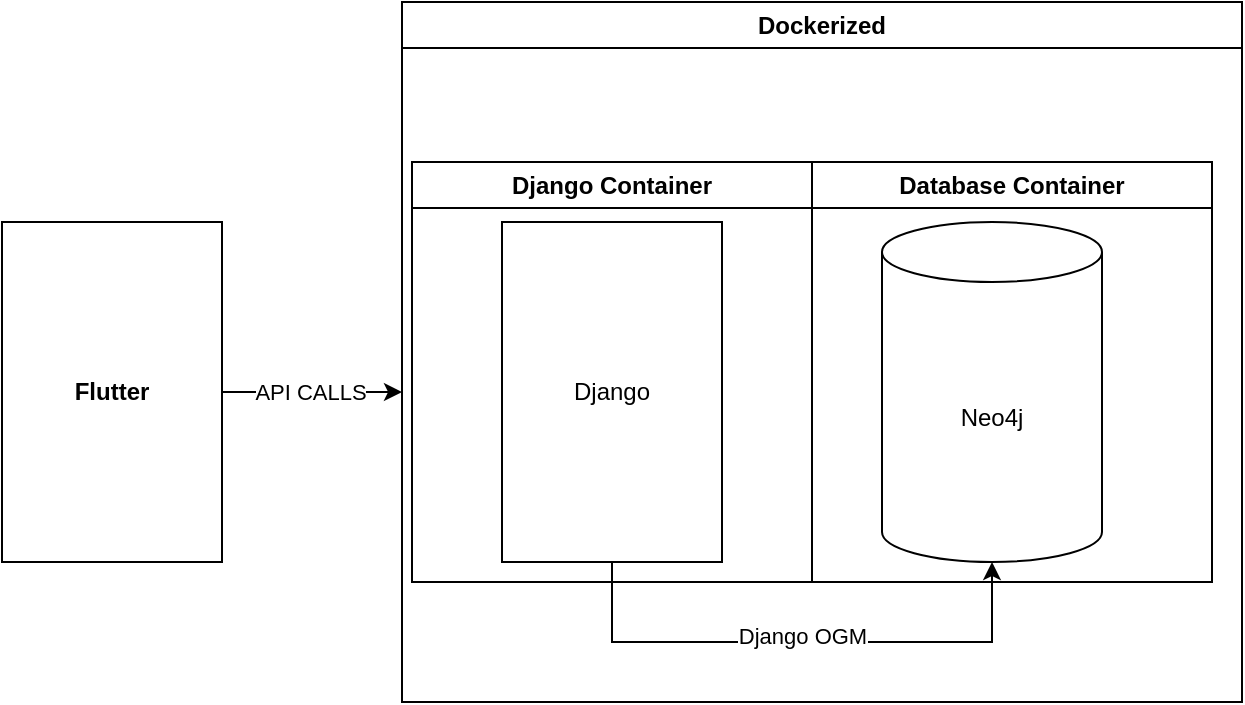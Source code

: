 <mxfile version="24.3.1" type="device">
  <diagram name="Seite-1" id="x-lJeb8PZtaO31JW5wdy">
    <mxGraphModel dx="838" dy="568" grid="1" gridSize="10" guides="1" tooltips="1" connect="1" arrows="1" fold="1" page="1" pageScale="1" pageWidth="827" pageHeight="1169" math="0" shadow="0">
      <root>
        <mxCell id="0" />
        <mxCell id="1" parent="0" />
        <mxCell id="E0kPqm17k1ggUt1T_y85-2" value="Neo4j" style="shape=cylinder3;whiteSpace=wrap;html=1;boundedLbl=1;backgroundOutline=1;size=15;" vertex="1" parent="1">
          <mxGeometry x="560" y="240" width="110" height="170" as="geometry" />
        </mxCell>
        <mxCell id="E0kPqm17k1ggUt1T_y85-10" style="edgeStyle=orthogonalEdgeStyle;rounded=0;orthogonalLoop=1;jettySize=auto;html=1;" edge="1" parent="1" source="E0kPqm17k1ggUt1T_y85-4">
          <mxGeometry relative="1" as="geometry">
            <mxPoint x="320" y="325" as="targetPoint" />
          </mxGeometry>
        </mxCell>
        <mxCell id="E0kPqm17k1ggUt1T_y85-11" value="API CALLS" style="edgeLabel;html=1;align=center;verticalAlign=middle;resizable=0;points=[];" vertex="1" connectable="0" parent="E0kPqm17k1ggUt1T_y85-10">
          <mxGeometry x="-0.035" relative="1" as="geometry">
            <mxPoint as="offset" />
          </mxGeometry>
        </mxCell>
        <mxCell id="E0kPqm17k1ggUt1T_y85-4" value="Flutter" style="rounded=0;whiteSpace=wrap;html=1;fontStyle=1" vertex="1" parent="1">
          <mxGeometry x="120" y="240" width="110" height="170" as="geometry" />
        </mxCell>
        <mxCell id="E0kPqm17k1ggUt1T_y85-5" value="Django" style="rounded=0;whiteSpace=wrap;html=1;" vertex="1" parent="1">
          <mxGeometry x="370" y="240" width="110" height="170" as="geometry" />
        </mxCell>
        <mxCell id="E0kPqm17k1ggUt1T_y85-6" value="Dockerized" style="swimlane;whiteSpace=wrap;html=1;" vertex="1" parent="1">
          <mxGeometry x="320" y="130" width="420" height="350" as="geometry" />
        </mxCell>
        <mxCell id="E0kPqm17k1ggUt1T_y85-7" value="Django Container" style="swimlane;whiteSpace=wrap;html=1;" vertex="1" parent="E0kPqm17k1ggUt1T_y85-6">
          <mxGeometry x="5" y="80" width="200" height="210" as="geometry" />
        </mxCell>
        <mxCell id="E0kPqm17k1ggUt1T_y85-9" value="Database Container" style="swimlane;whiteSpace=wrap;html=1;" vertex="1" parent="E0kPqm17k1ggUt1T_y85-6">
          <mxGeometry x="205" y="80" width="200" height="210" as="geometry" />
        </mxCell>
        <mxCell id="E0kPqm17k1ggUt1T_y85-12" style="edgeStyle=orthogonalEdgeStyle;rounded=0;orthogonalLoop=1;jettySize=auto;html=1;exitX=0.5;exitY=1;exitDx=0;exitDy=0;entryX=0.5;entryY=1;entryDx=0;entryDy=0;entryPerimeter=0;" edge="1" parent="1" source="E0kPqm17k1ggUt1T_y85-5" target="E0kPqm17k1ggUt1T_y85-2">
          <mxGeometry relative="1" as="geometry">
            <Array as="points">
              <mxPoint x="425" y="450" />
              <mxPoint x="615" y="450" />
            </Array>
          </mxGeometry>
        </mxCell>
        <mxCell id="E0kPqm17k1ggUt1T_y85-13" value="Django OGM" style="edgeLabel;html=1;align=center;verticalAlign=middle;resizable=0;points=[];" vertex="1" connectable="0" parent="E0kPqm17k1ggUt1T_y85-12">
          <mxGeometry y="3" relative="1" as="geometry">
            <mxPoint as="offset" />
          </mxGeometry>
        </mxCell>
      </root>
    </mxGraphModel>
  </diagram>
</mxfile>
